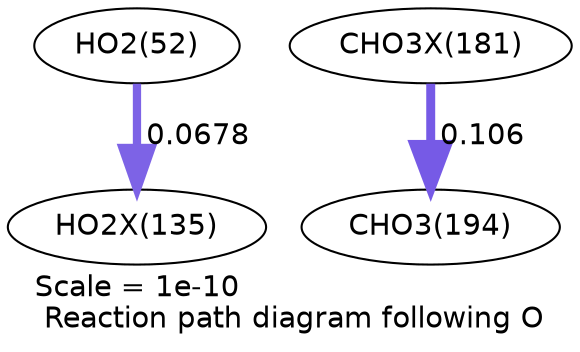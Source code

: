 digraph reaction_paths {
center=1;
s21 -> s51[fontname="Helvetica", penwidth=3.97, arrowsize=1.98, color="0.7, 0.568, 0.9"
, label=" 0.0678"];
s57 -> s29[fontname="Helvetica", penwidth=4.3, arrowsize=2.15, color="0.7, 0.606, 0.9"
, label=" 0.106"];
s21 [ fontname="Helvetica", label="HO2(52)"];
s29 [ fontname="Helvetica", label="CHO3(194)"];
s51 [ fontname="Helvetica", label="HO2X(135)"];
s57 [ fontname="Helvetica", label="CHO3X(181)"];
 label = "Scale = 1e-10\l Reaction path diagram following O";
 fontname = "Helvetica";
}
